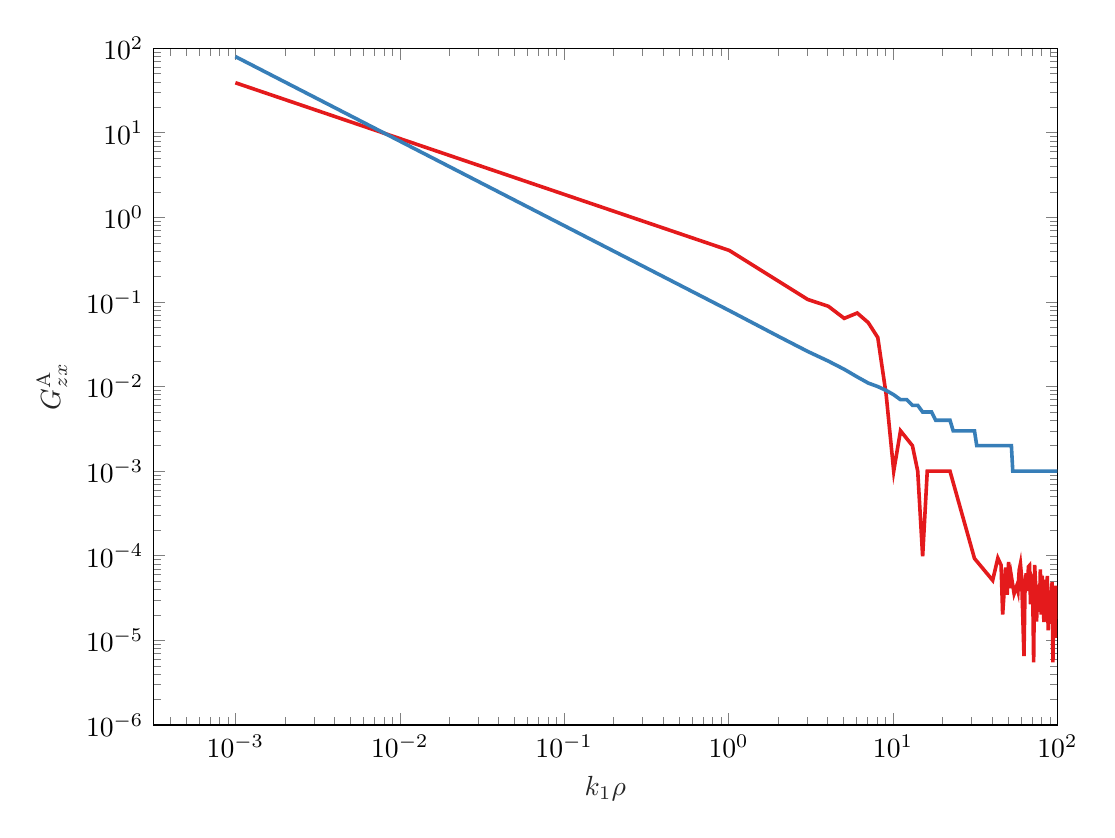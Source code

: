 % This file was created by matlab2tikz.
%
\definecolor{mycolor1}{rgb}{0.894,0.102,0.11}%
\definecolor{mycolor2}{rgb}{0.216,0.494,0.722}%
%
\begin{tikzpicture}

\begin{axis}[%
width=4.521in,
height=3.384in,
at={(0.758in,0.662in)},
scale only axis,
xmode=log,
xmin=0.0,
xmax=100,
xminorticks=true,
xlabel style={font=\color{white!15!black}},
xlabel={$k_1\rho$},
ymode=log,
ymin=1e-06,
ymax=100,
yminorticks=true,
ylabel style={font=\color{white!15!black}},
ylabel={$G_{zx}^{\mathrm{A}}$},
axis background/.style={fill=white}
]
\addplot [color=mycolor1, line width=1.3pt, forget plot]
  table[row sep=crcr]{%
0.001	39.024\\
1.011	0.406\\
2.021	0.175\\
3.031	0.107\\
4.041	0.089\\
5.051	0.064\\
6.062	0.074\\
7.072	0.057\\
8.082	0.038\\
9.092	0.008\\
10.102	0.001\\
11.112	0.003\\
12.122	0.0\\
13.132	0.002\\
14.142	0.001\\
15.152	9.841e-05\\
16.162	0.001\\
17.173	0.001\\
18.183	0.001\\
19.193	0.001\\
20.203	0.001\\
21.213	0.0\\
22.223	0.001\\
23.233	0.0\\
24.243	0.0\\
25.253	0.0\\
26.263	0.0\\
27.273	0.0\\
28.284	0.0\\
29.294	0.0\\
30.304	0.0\\
31.314	9.295e-05\\
32.324	0.0\\
33.334	0.0\\
34.344	0.0\\
35.354	0.0\\
36.364	0.0\\
37.374	0.0\\
38.384	0.0\\
39.395	0.0\\
40.405	5.125e-05\\
41.415	0.0\\
42.425	0.0\\
43.435	9.383e-05\\
44.445	0.0\\
45.455	7.75e-05\\
46.465	2.021e-05\\
47.475	0.0\\
48.485	7.264e-05\\
49.495	3.459e-05\\
50.506	8.467e-05\\
51.516	4.14e-05\\
52.526	5.66e-05\\
53.536	0.0\\
54.546	3.576e-05\\
55.556	0.0\\
56.566	4.392e-05\\
57.576	3.822e-05\\
58.586	6.806e-05\\
59.596	8.032e-05\\
60.606	5.601e-05\\
61.617	0.0\\
62.627	6.503e-06\\
63.637	4.887e-05\\
64.647	6.213e-05\\
65.657	3.819e-05\\
66.667	7.417e-05\\
67.677	7.668e-05\\
68.687	2.676e-05\\
69.697	5.219e-05\\
70.707	4.615e-05\\
71.717	5.505e-06\\
72.728	7.783e-05\\
73.738	4.566e-05\\
74.748	1.667e-05\\
75.758	4.56e-05\\
76.768	2.745e-05\\
77.778	2.175e-05\\
78.788	6.906e-05\\
79.798	2.021e-05\\
80.808	5.83e-05\\
81.818	3.139e-05\\
82.828	1.642e-05\\
83.839	3.471e-05\\
84.849	5.199e-05\\
85.859	2.213e-05\\
86.869	5.791e-05\\
87.879	1.314e-05\\
88.889	2.136e-05\\
89.899	3.751e-05\\
90.909	3.112e-05\\
91.919	3.637e-05\\
92.929	4.891e-05\\
93.939	5.488e-06\\
94.95	2.791e-05\\
95.96	3.234e-05\\
96.97	1.074e-05\\
97.98	4.431e-05\\
98.99	3.428e-05\\
100	2.116e-05\\
};
\addplot [color=mycolor2, line width=1.3pt, forget plot]
  table[row sep=crcr]{%
0.001	79.577\\
1.011	0.079\\
2.021	0.039\\
3.031	0.026\\
4.041	0.02\\
5.051	0.016\\
6.062	0.013\\
7.072	0.011\\
8.082	0.01\\
9.092	0.009\\
10.102	0.008\\
11.112	0.007\\
12.122	0.007\\
13.132	0.006\\
14.142	0.006\\
15.152	0.005\\
16.162	0.005\\
17.173	0.005\\
18.183	0.004\\
19.193	0.004\\
20.203	0.004\\
21.213	0.004\\
22.223	0.004\\
23.233	0.003\\
24.243	0.003\\
25.253	0.003\\
26.263	0.003\\
27.273	0.003\\
28.284	0.003\\
29.294	0.003\\
30.304	0.003\\
31.314	0.003\\
32.324	0.002\\
33.334	0.002\\
34.344	0.002\\
35.354	0.002\\
36.364	0.002\\
37.374	0.002\\
38.384	0.002\\
39.395	0.002\\
40.405	0.002\\
41.415	0.002\\
42.425	0.002\\
43.435	0.002\\
44.445	0.002\\
45.455	0.002\\
46.465	0.002\\
47.475	0.002\\
48.485	0.002\\
49.495	0.002\\
50.506	0.002\\
51.516	0.002\\
52.526	0.002\\
53.536	0.001\\
54.546	0.001\\
55.556	0.001\\
56.566	0.001\\
57.576	0.001\\
58.586	0.001\\
59.596	0.001\\
60.606	0.001\\
61.617	0.001\\
62.627	0.001\\
63.637	0.001\\
64.647	0.001\\
65.657	0.001\\
66.667	0.001\\
67.677	0.001\\
68.687	0.001\\
69.697	0.001\\
70.707	0.001\\
71.717	0.001\\
72.728	0.001\\
73.738	0.001\\
74.748	0.001\\
75.758	0.001\\
76.768	0.001\\
77.778	0.001\\
78.788	0.001\\
79.798	0.001\\
80.808	0.001\\
81.818	0.001\\
82.828	0.001\\
83.839	0.001\\
84.849	0.001\\
85.859	0.001\\
86.869	0.001\\
87.879	0.001\\
88.889	0.001\\
89.899	0.001\\
90.909	0.001\\
91.919	0.001\\
92.929	0.001\\
93.939	0.001\\
94.95	0.001\\
95.96	0.001\\
96.97	0.001\\
97.98	0.001\\
98.99	0.001\\
100	0.001\\
};
\end{axis}
\end{tikzpicture}%